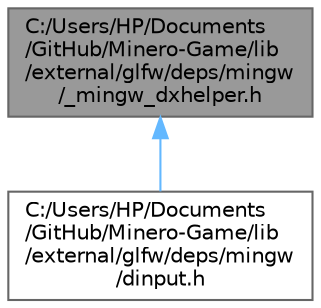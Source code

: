 digraph "C:/Users/HP/Documents/GitHub/Minero-Game/lib/external/glfw/deps/mingw/_mingw_dxhelper.h"
{
 // LATEX_PDF_SIZE
  bgcolor="transparent";
  edge [fontname=Helvetica,fontsize=10,labelfontname=Helvetica,labelfontsize=10];
  node [fontname=Helvetica,fontsize=10,shape=box,height=0.2,width=0.4];
  Node1 [id="Node000001",label="C:/Users/HP/Documents\l/GitHub/Minero-Game/lib\l/external/glfw/deps/mingw\l/_mingw_dxhelper.h",height=0.2,width=0.4,color="gray40", fillcolor="grey60", style="filled", fontcolor="black",tooltip=" "];
  Node1 -> Node2 [id="edge2_Node000001_Node000002",dir="back",color="steelblue1",style="solid",tooltip=" "];
  Node2 [id="Node000002",label="C:/Users/HP/Documents\l/GitHub/Minero-Game/lib\l/external/glfw/deps/mingw\l/dinput.h",height=0.2,width=0.4,color="grey40", fillcolor="white", style="filled",URL="$lib_2external_2glfw_2deps_2mingw_2dinput_8h.html",tooltip=" "];
}
